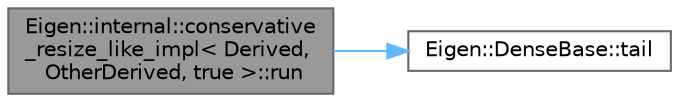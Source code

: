 digraph "Eigen::internal::conservative_resize_like_impl&lt; Derived, OtherDerived, true &gt;::run"
{
 // LATEX_PDF_SIZE
  bgcolor="transparent";
  edge [fontname=Helvetica,fontsize=10,labelfontname=Helvetica,labelfontsize=10];
  node [fontname=Helvetica,fontsize=10,shape=box,height=0.2,width=0.4];
  rankdir="LR";
  Node1 [id="Node000001",label="Eigen::internal::conservative\l_resize_like_impl\< Derived,\l OtherDerived, true \>::run",height=0.2,width=0.4,color="gray40", fillcolor="grey60", style="filled", fontcolor="black",tooltip=" "];
  Node1 -> Node2 [id="edge1_Node000001_Node000002",color="steelblue1",style="solid",tooltip=" "];
  Node2 [id="Node000002",label="Eigen::DenseBase::tail",height=0.2,width=0.4,color="grey40", fillcolor="white", style="filled",URL="$class_eigen_1_1_dense_base.html#aec3cf8f4f73c641d21a2c080c3e59662",tooltip=" "];
}
